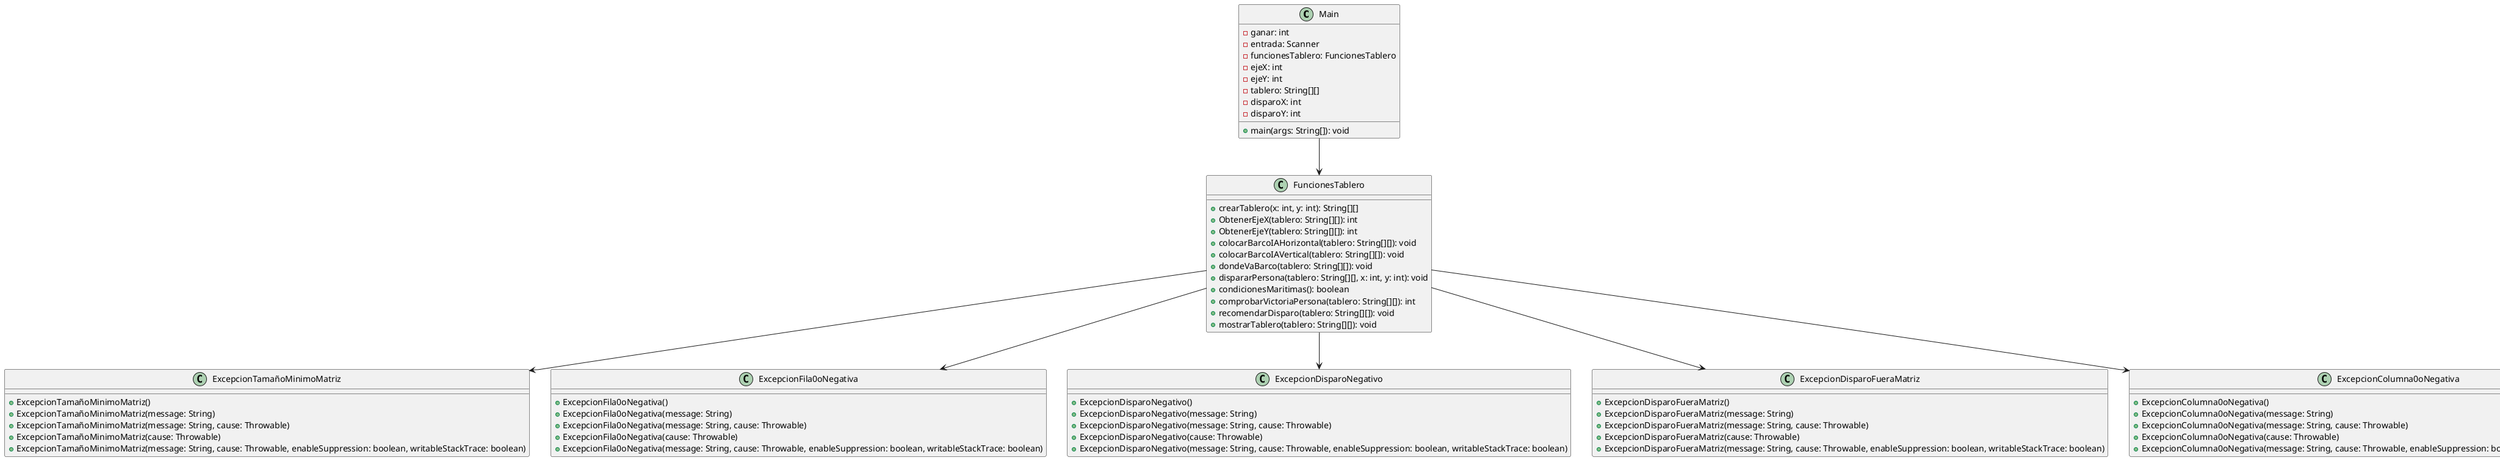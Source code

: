@startuml

class Main {
    - ganar: int
    - entrada: Scanner
    - funcionesTablero: FuncionesTablero
    - ejeX: int
    - ejeY: int
    - tablero: String[][]
    - disparoX: int
    - disparoY: int
    + main(args: String[]): void
}

class FuncionesTablero {
    + crearTablero(x: int, y: int): String[][]
    + ObtenerEjeX(tablero: String[][]): int
    + ObtenerEjeY(tablero: String[][]): int
    + colocarBarcoIAHorizontal(tablero: String[][]): void
    + colocarBarcoIAVertical(tablero: String[][]): void
    + dondeVaBarco(tablero: String[][]): void
    + dispararPersona(tablero: String[][], x: int, y: int): void
    + condicionesMaritimas(): boolean
    + comprobarVictoriaPersona(tablero: String[][]): int
    + recomendarDisparo(tablero: String[][]): void
    + mostrarTablero(tablero: String[][]): void
}

class ExcepcionTamañoMinimoMatriz {
    + ExcepcionTamañoMinimoMatriz()
    + ExcepcionTamañoMinimoMatriz(message: String)
    + ExcepcionTamañoMinimoMatriz(message: String, cause: Throwable)
    + ExcepcionTamañoMinimoMatriz(cause: Throwable)
    + ExcepcionTamañoMinimoMatriz(message: String, cause: Throwable, enableSuppression: boolean, writableStackTrace: boolean)
}

class ExcepcionFila0oNegativa {
    + ExcepcionFila0oNegativa()
    + ExcepcionFila0oNegativa(message: String)
    + ExcepcionFila0oNegativa(message: String, cause: Throwable)
    + ExcepcionFila0oNegativa(cause: Throwable)
    + ExcepcionFila0oNegativa(message: String, cause: Throwable, enableSuppression: boolean, writableStackTrace: boolean)
}

class ExcepcionDisparoNegativo {
    + ExcepcionDisparoNegativo()
    + ExcepcionDisparoNegativo(message: String)
    + ExcepcionDisparoNegativo(message: String, cause: Throwable)
    + ExcepcionDisparoNegativo(cause: Throwable)
    + ExcepcionDisparoNegativo(message: String, cause: Throwable, enableSuppression: boolean, writableStackTrace: boolean)
}

class ExcepcionDisparoFueraMatriz {
    + ExcepcionDisparoFueraMatriz()
    + ExcepcionDisparoFueraMatriz(message: String)
    + ExcepcionDisparoFueraMatriz(message: String, cause: Throwable)
    + ExcepcionDisparoFueraMatriz(cause: Throwable)
    + ExcepcionDisparoFueraMatriz(message: String, cause: Throwable, enableSuppression: boolean, writableStackTrace: boolean)
}

class ExcepcionColumna0oNegativa {
    + ExcepcionColumna0oNegativa()
    + ExcepcionColumna0oNegativa(message: String)
    + ExcepcionColumna0oNegativa(message: String, cause: Throwable)
    + ExcepcionColumna0oNegativa(cause: Throwable)
    + ExcepcionColumna0oNegativa(message: String, cause: Throwable, enableSuppression: boolean, writableStackTrace: boolean)
}

Main --> FuncionesTablero
FuncionesTablero --> ExcepcionTamañoMinimoMatriz
FuncionesTablero --> ExcepcionFila0oNegativa
FuncionesTablero --> ExcepcionDisparoNegativo
FuncionesTablero --> ExcepcionDisparoFueraMatriz
FuncionesTablero --> ExcepcionColumna0oNegativa

@enduml